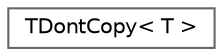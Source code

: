 digraph "Graphical Class Hierarchy"
{
 // INTERACTIVE_SVG=YES
 // LATEX_PDF_SIZE
  bgcolor="transparent";
  edge [fontname=Helvetica,fontsize=10,labelfontname=Helvetica,labelfontsize=10];
  node [fontname=Helvetica,fontsize=10,shape=box,height=0.2,width=0.4];
  rankdir="LR";
  Node0 [id="Node000000",label="TDontCopy\< T \>",height=0.2,width=0.4,color="grey40", fillcolor="white", style="filled",URL="$db/d98/structTDontCopy.html",tooltip=" "];
}
